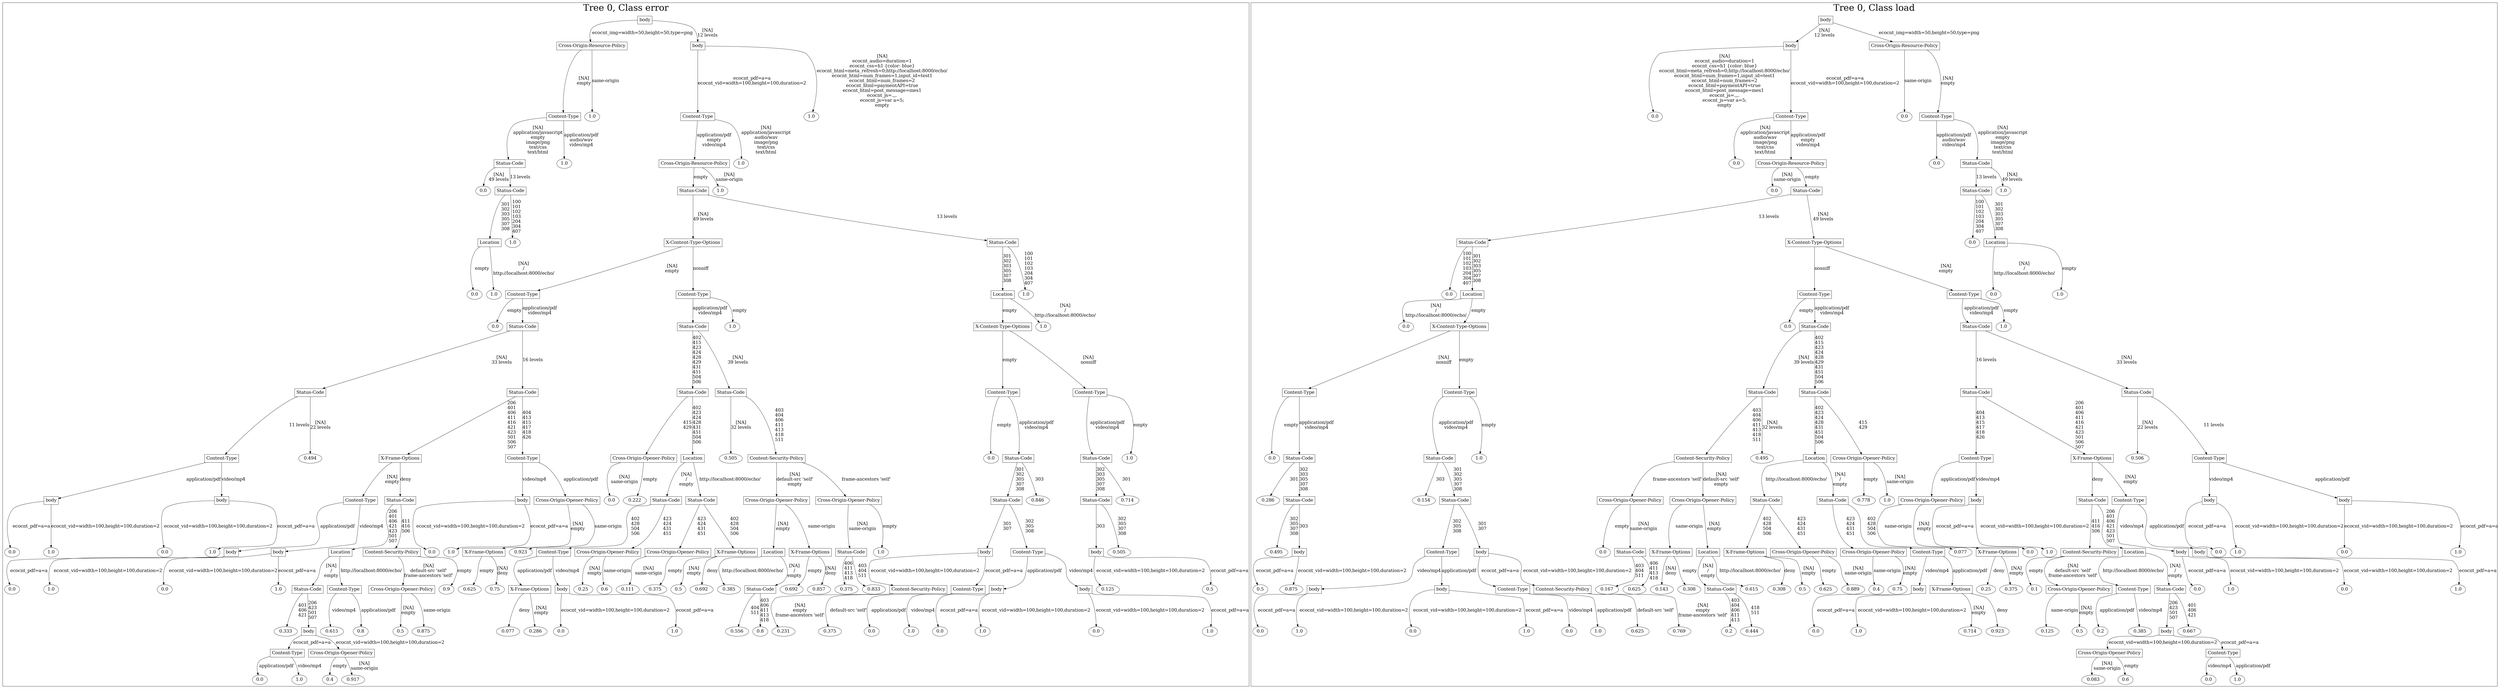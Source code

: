 /*
Generated by:
    http://https://github.com/h2oai/h2o-3/tree/master/h2o-genmodel/src/main/java/hex/genmodel/tools/PrintMojo.java
*/

/*
On a mac:

$ brew install graphviz
$ dot -Tpng file.gv -o file.png
$ open file.png
*/

digraph G {

subgraph cluster_0 {
/* Nodes */

/* Level 0 */
{
"SG_0_Node_0" [shape=box, fontsize=20, label="body"]
}

/* Level 1 */
{
"SG_0_Node_1" [shape=box, fontsize=20, label="Cross-Origin-Resource-Policy"]
"SG_0_Node_2" [shape=box, fontsize=20, label="body"]
}

/* Level 2 */
{
"SG_0_Node_3" [shape=box, fontsize=20, label="Content-Type"]
"SG_0_Node_108" [fontsize=20, label="1.0"]
"SG_0_Node_4" [shape=box, fontsize=20, label="Content-Type"]
"SG_0_Node_109" [fontsize=20, label="1.0"]
}

/* Level 3 */
{
"SG_0_Node_5" [shape=box, fontsize=20, label="Status-Code"]
"SG_0_Node_110" [fontsize=20, label="1.0"]
"SG_0_Node_6" [shape=box, fontsize=20, label="Cross-Origin-Resource-Policy"]
"SG_0_Node_111" [fontsize=20, label="1.0"]
}

/* Level 4 */
{
"SG_0_Node_112" [fontsize=20, label="0.0"]
"SG_0_Node_7" [shape=box, fontsize=20, label="Status-Code"]
"SG_0_Node_8" [shape=box, fontsize=20, label="Status-Code"]
"SG_0_Node_113" [fontsize=20, label="1.0"]
}

/* Level 5 */
{
"SG_0_Node_9" [shape=box, fontsize=20, label="Location"]
"SG_0_Node_114" [fontsize=20, label="1.0"]
"SG_0_Node_10" [shape=box, fontsize=20, label="X-Content-Type-Options"]
"SG_0_Node_11" [shape=box, fontsize=20, label="Status-Code"]
}

/* Level 6 */
{
"SG_0_Node_115" [fontsize=20, label="0.0"]
"SG_0_Node_116" [fontsize=20, label="1.0"]
"SG_0_Node_12" [shape=box, fontsize=20, label="Content-Type"]
"SG_0_Node_13" [shape=box, fontsize=20, label="Content-Type"]
"SG_0_Node_14" [shape=box, fontsize=20, label="Location"]
"SG_0_Node_117" [fontsize=20, label="1.0"]
}

/* Level 7 */
{
"SG_0_Node_118" [fontsize=20, label="0.0"]
"SG_0_Node_15" [shape=box, fontsize=20, label="Status-Code"]
"SG_0_Node_16" [shape=box, fontsize=20, label="Status-Code"]
"SG_0_Node_119" [fontsize=20, label="1.0"]
"SG_0_Node_17" [shape=box, fontsize=20, label="X-Content-Type-Options"]
"SG_0_Node_120" [fontsize=20, label="1.0"]
}

/* Level 8 */
{
"SG_0_Node_18" [shape=box, fontsize=20, label="Status-Code"]
"SG_0_Node_19" [shape=box, fontsize=20, label="Status-Code"]
"SG_0_Node_20" [shape=box, fontsize=20, label="Status-Code"]
"SG_0_Node_21" [shape=box, fontsize=20, label="Status-Code"]
"SG_0_Node_22" [shape=box, fontsize=20, label="Content-Type"]
"SG_0_Node_23" [shape=box, fontsize=20, label="Content-Type"]
}

/* Level 9 */
{
"SG_0_Node_24" [shape=box, fontsize=20, label="Content-Type"]
"SG_0_Node_121" [fontsize=20, label="0.494"]
"SG_0_Node_26" [shape=box, fontsize=20, label="X-Frame-Options"]
"SG_0_Node_27" [shape=box, fontsize=20, label="Content-Type"]
"SG_0_Node_28" [shape=box, fontsize=20, label="Cross-Origin-Opener-Policy"]
"SG_0_Node_29" [shape=box, fontsize=20, label="Location"]
"SG_0_Node_122" [fontsize=20, label="0.505"]
"SG_0_Node_31" [shape=box, fontsize=20, label="Content-Security-Policy"]
"SG_0_Node_123" [fontsize=20, label="0.0"]
"SG_0_Node_32" [shape=box, fontsize=20, label="Status-Code"]
"SG_0_Node_33" [shape=box, fontsize=20, label="Status-Code"]
"SG_0_Node_124" [fontsize=20, label="1.0"]
}

/* Level 10 */
{
"SG_0_Node_34" [shape=box, fontsize=20, label="body"]
"SG_0_Node_35" [shape=box, fontsize=20, label="body"]
"SG_0_Node_36" [shape=box, fontsize=20, label="Content-Type"]
"SG_0_Node_37" [shape=box, fontsize=20, label="Status-Code"]
"SG_0_Node_38" [shape=box, fontsize=20, label="body"]
"SG_0_Node_39" [shape=box, fontsize=20, label="Cross-Origin-Opener-Policy"]
"SG_0_Node_125" [fontsize=20, label="0.0"]
"SG_0_Node_126" [fontsize=20, label="0.222"]
"SG_0_Node_41" [shape=box, fontsize=20, label="Status-Code"]
"SG_0_Node_42" [shape=box, fontsize=20, label="Status-Code"]
"SG_0_Node_43" [shape=box, fontsize=20, label="Cross-Origin-Opener-Policy"]
"SG_0_Node_44" [shape=box, fontsize=20, label="Cross-Origin-Opener-Policy"]
"SG_0_Node_45" [shape=box, fontsize=20, label="Status-Code"]
"SG_0_Node_127" [fontsize=20, label="0.846"]
"SG_0_Node_47" [shape=box, fontsize=20, label="Status-Code"]
"SG_0_Node_128" [fontsize=20, label="0.714"]
}

/* Level 11 */
{
"SG_0_Node_129" [fontsize=20, label="0.0"]
"SG_0_Node_130" [fontsize=20, label="1.0"]
"SG_0_Node_131" [fontsize=20, label="0.0"]
"SG_0_Node_132" [fontsize=20, label="1.0"]
"SG_0_Node_49" [shape=box, fontsize=20, label="body"]
"SG_0_Node_50" [shape=box, fontsize=20, label="body"]
"SG_0_Node_51" [shape=box, fontsize=20, label="Location"]
"SG_0_Node_52" [shape=box, fontsize=20, label="Content-Security-Policy"]
"SG_0_Node_133" [fontsize=20, label="0.0"]
"SG_0_Node_134" [fontsize=20, label="1.0"]
"SG_0_Node_53" [shape=box, fontsize=20, label="X-Frame-Options"]
"SG_0_Node_135" [fontsize=20, label="0.923"]
"SG_0_Node_55" [shape=box, fontsize=20, label="Content-Type"]
"SG_0_Node_56" [shape=box, fontsize=20, label="Cross-Origin-Opener-Policy"]
"SG_0_Node_57" [shape=box, fontsize=20, label="Cross-Origin-Opener-Policy"]
"SG_0_Node_58" [shape=box, fontsize=20, label="X-Frame-Options"]
"SG_0_Node_59" [shape=box, fontsize=20, label="Location"]
"SG_0_Node_60" [shape=box, fontsize=20, label="X-Frame-Options"]
"SG_0_Node_61" [shape=box, fontsize=20, label="Status-Code"]
"SG_0_Node_136" [fontsize=20, label="1.0"]
"SG_0_Node_62" [shape=box, fontsize=20, label="body"]
"SG_0_Node_63" [shape=box, fontsize=20, label="Content-Type"]
"SG_0_Node_64" [shape=box, fontsize=20, label="body"]
"SG_0_Node_137" [fontsize=20, label="0.505"]
}

/* Level 12 */
{
"SG_0_Node_138" [fontsize=20, label="0.0"]
"SG_0_Node_139" [fontsize=20, label="1.0"]
"SG_0_Node_140" [fontsize=20, label="0.0"]
"SG_0_Node_141" [fontsize=20, label="1.0"]
"SG_0_Node_66" [shape=box, fontsize=20, label="Status-Code"]
"SG_0_Node_67" [shape=box, fontsize=20, label="Content-Type"]
"SG_0_Node_68" [shape=box, fontsize=20, label="Cross-Origin-Opener-Policy"]
"SG_0_Node_142" [fontsize=20, label="0.9"]
"SG_0_Node_143" [fontsize=20, label="0.625"]
"SG_0_Node_144" [fontsize=20, label="0.75"]
"SG_0_Node_72" [shape=box, fontsize=20, label="X-Frame-Options"]
"SG_0_Node_73" [shape=box, fontsize=20, label="body"]
"SG_0_Node_145" [fontsize=20, label="0.25"]
"SG_0_Node_146" [fontsize=20, label="0.6"]
"SG_0_Node_147" [fontsize=20, label="0.111"]
"SG_0_Node_148" [fontsize=20, label="0.375"]
"SG_0_Node_149" [fontsize=20, label="0.5"]
"SG_0_Node_150" [fontsize=20, label="0.692"]
"SG_0_Node_151" [fontsize=20, label="0.385"]
"SG_0_Node_81" [shape=box, fontsize=20, label="Status-Code"]
"SG_0_Node_152" [fontsize=20, label="0.692"]
"SG_0_Node_153" [fontsize=20, label="0.857"]
"SG_0_Node_154" [fontsize=20, label="0.375"]
"SG_0_Node_155" [fontsize=20, label="0.833"]
"SG_0_Node_86" [shape=box, fontsize=20, label="Content-Security-Policy"]
"SG_0_Node_87" [shape=box, fontsize=20, label="Content-Type"]
"SG_0_Node_88" [shape=box, fontsize=20, label="body"]
"SG_0_Node_89" [shape=box, fontsize=20, label="body"]
"SG_0_Node_156" [fontsize=20, label="0.125"]
"SG_0_Node_157" [fontsize=20, label="0.5"]
}

/* Level 13 */
{
"SG_0_Node_158" [fontsize=20, label="0.333"]
"SG_0_Node_93" [shape=box, fontsize=20, label="body"]
"SG_0_Node_159" [fontsize=20, label="0.615"]
"SG_0_Node_160" [fontsize=20, label="0.8"]
"SG_0_Node_161" [fontsize=20, label="0.5"]
"SG_0_Node_162" [fontsize=20, label="0.875"]
"SG_0_Node_163" [fontsize=20, label="0.077"]
"SG_0_Node_164" [fontsize=20, label="0.286"]
"SG_0_Node_165" [fontsize=20, label="0.0"]
"SG_0_Node_166" [fontsize=20, label="1.0"]
"SG_0_Node_167" [fontsize=20, label="0.556"]
"SG_0_Node_168" [fontsize=20, label="0.8"]
"SG_0_Node_169" [fontsize=20, label="0.231"]
"SG_0_Node_170" [fontsize=20, label="0.375"]
"SG_0_Node_171" [fontsize=20, label="0.0"]
"SG_0_Node_172" [fontsize=20, label="1.0"]
"SG_0_Node_173" [fontsize=20, label="0.0"]
"SG_0_Node_174" [fontsize=20, label="1.0"]
"SG_0_Node_175" [fontsize=20, label="0.0"]
"SG_0_Node_176" [fontsize=20, label="1.0"]
}

/* Level 14 */
{
"SG_0_Node_104" [shape=box, fontsize=20, label="Content-Type"]
"SG_0_Node_105" [shape=box, fontsize=20, label="Cross-Origin-Opener-Policy"]
}

/* Level 15 */
{
"SG_0_Node_177" [fontsize=20, label="0.0"]
"SG_0_Node_178" [fontsize=20, label="1.0"]
"SG_0_Node_179" [fontsize=20, label="0.4"]
"SG_0_Node_180" [fontsize=20, label="0.917"]
}

/* Edges */
"SG_0_Node_0" -> "SG_0_Node_1" [fontsize=20, label="ecocnt_img=width=50,height=50,type=png
"]
"SG_0_Node_0" -> "SG_0_Node_2" [fontsize=20, label="[NA]
12 levels
"]
"SG_0_Node_2" -> "SG_0_Node_4" [fontsize=20, label="ecocnt_pdf=a=a
ecocnt_vid=width=100,height=100,duration=2
"]
"SG_0_Node_2" -> "SG_0_Node_109" [fontsize=20, label="[NA]
ecocnt_audio=duration=1
ecocnt_css=h1 {color: blue}
ecocnt_html=meta_refresh=0;http://localhost:8000/echo/
ecocnt_html=num_frames=1,input_id=test1
ecocnt_html=num_frames=2
ecocnt_html=paymentAPI=true
ecocnt_html=post_message=mes1
ecocnt_js=.,,.
ecocnt_js=var a=5;
empty
"]
"SG_0_Node_4" -> "SG_0_Node_6" [fontsize=20, label="application/pdf
empty
video/mp4
"]
"SG_0_Node_4" -> "SG_0_Node_111" [fontsize=20, label="[NA]
application/javascript
audio/wav
image/png
text/css
text/html
"]
"SG_0_Node_6" -> "SG_0_Node_8" [fontsize=20, label="empty
"]
"SG_0_Node_6" -> "SG_0_Node_113" [fontsize=20, label="[NA]
same-origin
"]
"SG_0_Node_8" -> "SG_0_Node_10" [fontsize=20, label="[NA]
49 levels
"]
"SG_0_Node_8" -> "SG_0_Node_11" [fontsize=20, label="13 levels
"]
"SG_0_Node_11" -> "SG_0_Node_14" [fontsize=20, label="301
302
303
305
307
308
"]
"SG_0_Node_11" -> "SG_0_Node_117" [fontsize=20, label="100
101
102
103
204
304
407
"]
"SG_0_Node_14" -> "SG_0_Node_17" [fontsize=20, label="empty
"]
"SG_0_Node_14" -> "SG_0_Node_120" [fontsize=20, label="[NA]
/
http://localhost:8000/echo/
"]
"SG_0_Node_17" -> "SG_0_Node_22" [fontsize=20, label="empty
"]
"SG_0_Node_17" -> "SG_0_Node_23" [fontsize=20, label="[NA]
nosniff
"]
"SG_0_Node_23" -> "SG_0_Node_33" [fontsize=20, label="application/pdf
video/mp4
"]
"SG_0_Node_23" -> "SG_0_Node_124" [fontsize=20, label="empty
"]
"SG_0_Node_33" -> "SG_0_Node_47" [fontsize=20, label="302
303
305
307
308
"]
"SG_0_Node_33" -> "SG_0_Node_128" [fontsize=20, label="301
"]
"SG_0_Node_47" -> "SG_0_Node_64" [fontsize=20, label="303
"]
"SG_0_Node_47" -> "SG_0_Node_137" [fontsize=20, label="302
305
307
308
"]
"SG_0_Node_64" -> "SG_0_Node_156" [fontsize=20, label="ecocnt_vid=width=100,height=100,duration=2
"]
"SG_0_Node_64" -> "SG_0_Node_157" [fontsize=20, label="ecocnt_pdf=a=a
"]
"SG_0_Node_22" -> "SG_0_Node_123" [fontsize=20, label="empty
"]
"SG_0_Node_22" -> "SG_0_Node_32" [fontsize=20, label="application/pdf
video/mp4
"]
"SG_0_Node_32" -> "SG_0_Node_45" [fontsize=20, label="301
302
305
307
308
"]
"SG_0_Node_32" -> "SG_0_Node_127" [fontsize=20, label="303
"]
"SG_0_Node_45" -> "SG_0_Node_62" [fontsize=20, label="301
307
"]
"SG_0_Node_45" -> "SG_0_Node_63" [fontsize=20, label="302
305
308
"]
"SG_0_Node_63" -> "SG_0_Node_88" [fontsize=20, label="application/pdf
"]
"SG_0_Node_63" -> "SG_0_Node_89" [fontsize=20, label="video/mp4
"]
"SG_0_Node_89" -> "SG_0_Node_175" [fontsize=20, label="ecocnt_vid=width=100,height=100,duration=2
"]
"SG_0_Node_89" -> "SG_0_Node_176" [fontsize=20, label="ecocnt_pdf=a=a
"]
"SG_0_Node_88" -> "SG_0_Node_173" [fontsize=20, label="ecocnt_pdf=a=a
"]
"SG_0_Node_88" -> "SG_0_Node_174" [fontsize=20, label="ecocnt_vid=width=100,height=100,duration=2
"]
"SG_0_Node_62" -> "SG_0_Node_86" [fontsize=20, label="ecocnt_vid=width=100,height=100,duration=2
"]
"SG_0_Node_62" -> "SG_0_Node_87" [fontsize=20, label="ecocnt_pdf=a=a
"]
"SG_0_Node_87" -> "SG_0_Node_171" [fontsize=20, label="application/pdf
"]
"SG_0_Node_87" -> "SG_0_Node_172" [fontsize=20, label="video/mp4
"]
"SG_0_Node_86" -> "SG_0_Node_169" [fontsize=20, label="[NA]
empty
frame-ancestors 'self'
"]
"SG_0_Node_86" -> "SG_0_Node_170" [fontsize=20, label="default-src 'self'
"]
"SG_0_Node_10" -> "SG_0_Node_12" [fontsize=20, label="[NA]
empty
"]
"SG_0_Node_10" -> "SG_0_Node_13" [fontsize=20, label="nosniff
"]
"SG_0_Node_13" -> "SG_0_Node_16" [fontsize=20, label="application/pdf
video/mp4
"]
"SG_0_Node_13" -> "SG_0_Node_119" [fontsize=20, label="empty
"]
"SG_0_Node_16" -> "SG_0_Node_20" [fontsize=20, label="402
415
423
424
428
429
431
451
504
506
"]
"SG_0_Node_16" -> "SG_0_Node_21" [fontsize=20, label="[NA]
39 levels
"]
"SG_0_Node_21" -> "SG_0_Node_122" [fontsize=20, label="[NA]
32 levels
"]
"SG_0_Node_21" -> "SG_0_Node_31" [fontsize=20, label="403
404
406
411
413
418
511
"]
"SG_0_Node_31" -> "SG_0_Node_43" [fontsize=20, label="[NA]
default-src 'self'
empty
"]
"SG_0_Node_31" -> "SG_0_Node_44" [fontsize=20, label="frame-ancestors 'self'
"]
"SG_0_Node_44" -> "SG_0_Node_61" [fontsize=20, label="[NA]
same-origin
"]
"SG_0_Node_44" -> "SG_0_Node_136" [fontsize=20, label="empty
"]
"SG_0_Node_61" -> "SG_0_Node_154" [fontsize=20, label="406
411
413
418
"]
"SG_0_Node_61" -> "SG_0_Node_155" [fontsize=20, label="403
404
511
"]
"SG_0_Node_43" -> "SG_0_Node_59" [fontsize=20, label="[NA]
empty
"]
"SG_0_Node_43" -> "SG_0_Node_60" [fontsize=20, label="same-origin
"]
"SG_0_Node_60" -> "SG_0_Node_152" [fontsize=20, label="empty
"]
"SG_0_Node_60" -> "SG_0_Node_153" [fontsize=20, label="[NA]
deny
"]
"SG_0_Node_59" -> "SG_0_Node_151" [fontsize=20, label="http://localhost:8000/echo/
"]
"SG_0_Node_59" -> "SG_0_Node_81" [fontsize=20, label="[NA]
/
empty
"]
"SG_0_Node_81" -> "SG_0_Node_167" [fontsize=20, label="404
511
"]
"SG_0_Node_81" -> "SG_0_Node_168" [fontsize=20, label="403
406
411
413
418
"]
"SG_0_Node_20" -> "SG_0_Node_28" [fontsize=20, label="415
429
"]
"SG_0_Node_20" -> "SG_0_Node_29" [fontsize=20, label="402
423
424
428
431
451
504
506
"]
"SG_0_Node_29" -> "SG_0_Node_41" [fontsize=20, label="[NA]
/
empty
"]
"SG_0_Node_29" -> "SG_0_Node_42" [fontsize=20, label="http://localhost:8000/echo/
"]
"SG_0_Node_42" -> "SG_0_Node_57" [fontsize=20, label="423
424
431
451
"]
"SG_0_Node_42" -> "SG_0_Node_58" [fontsize=20, label="402
428
504
506
"]
"SG_0_Node_58" -> "SG_0_Node_149" [fontsize=20, label="[NA]
empty
"]
"SG_0_Node_58" -> "SG_0_Node_150" [fontsize=20, label="deny
"]
"SG_0_Node_57" -> "SG_0_Node_147" [fontsize=20, label="[NA]
same-origin
"]
"SG_0_Node_57" -> "SG_0_Node_148" [fontsize=20, label="empty
"]
"SG_0_Node_41" -> "SG_0_Node_55" [fontsize=20, label="402
428
504
506
"]
"SG_0_Node_41" -> "SG_0_Node_56" [fontsize=20, label="423
424
431
451
"]
"SG_0_Node_56" -> "SG_0_Node_145" [fontsize=20, label="[NA]
empty
"]
"SG_0_Node_56" -> "SG_0_Node_146" [fontsize=20, label="same-origin
"]
"SG_0_Node_55" -> "SG_0_Node_72" [fontsize=20, label="application/pdf
"]
"SG_0_Node_55" -> "SG_0_Node_73" [fontsize=20, label="video/mp4
"]
"SG_0_Node_73" -> "SG_0_Node_165" [fontsize=20, label="ecocnt_vid=width=100,height=100,duration=2
"]
"SG_0_Node_73" -> "SG_0_Node_166" [fontsize=20, label="ecocnt_pdf=a=a
"]
"SG_0_Node_72" -> "SG_0_Node_163" [fontsize=20, label="deny
"]
"SG_0_Node_72" -> "SG_0_Node_164" [fontsize=20, label="[NA]
empty
"]
"SG_0_Node_28" -> "SG_0_Node_125" [fontsize=20, label="[NA]
same-origin
"]
"SG_0_Node_28" -> "SG_0_Node_126" [fontsize=20, label="empty
"]
"SG_0_Node_12" -> "SG_0_Node_118" [fontsize=20, label="empty
"]
"SG_0_Node_12" -> "SG_0_Node_15" [fontsize=20, label="application/pdf
video/mp4
"]
"SG_0_Node_15" -> "SG_0_Node_18" [fontsize=20, label="[NA]
33 levels
"]
"SG_0_Node_15" -> "SG_0_Node_19" [fontsize=20, label="16 levels
"]
"SG_0_Node_19" -> "SG_0_Node_26" [fontsize=20, label="206
401
406
411
416
421
423
501
506
507
"]
"SG_0_Node_19" -> "SG_0_Node_27" [fontsize=20, label="404
413
415
417
418
426
"]
"SG_0_Node_27" -> "SG_0_Node_38" [fontsize=20, label="video/mp4
"]
"SG_0_Node_27" -> "SG_0_Node_39" [fontsize=20, label="application/pdf
"]
"SG_0_Node_39" -> "SG_0_Node_53" [fontsize=20, label="[NA]
empty
"]
"SG_0_Node_39" -> "SG_0_Node_135" [fontsize=20, label="same-origin
"]
"SG_0_Node_53" -> "SG_0_Node_143" [fontsize=20, label="empty
"]
"SG_0_Node_53" -> "SG_0_Node_144" [fontsize=20, label="[NA]
deny
"]
"SG_0_Node_38" -> "SG_0_Node_133" [fontsize=20, label="ecocnt_vid=width=100,height=100,duration=2
"]
"SG_0_Node_38" -> "SG_0_Node_134" [fontsize=20, label="ecocnt_pdf=a=a
"]
"SG_0_Node_26" -> "SG_0_Node_36" [fontsize=20, label="[NA]
empty
"]
"SG_0_Node_26" -> "SG_0_Node_37" [fontsize=20, label="deny
"]
"SG_0_Node_37" -> "SG_0_Node_51" [fontsize=20, label="206
401
406
421
423
501
507
"]
"SG_0_Node_37" -> "SG_0_Node_52" [fontsize=20, label="411
416
506
"]
"SG_0_Node_52" -> "SG_0_Node_68" [fontsize=20, label="[NA]
default-src 'self'
frame-ancestors 'self'
"]
"SG_0_Node_52" -> "SG_0_Node_142" [fontsize=20, label="empty
"]
"SG_0_Node_68" -> "SG_0_Node_161" [fontsize=20, label="[NA]
empty
"]
"SG_0_Node_68" -> "SG_0_Node_162" [fontsize=20, label="same-origin
"]
"SG_0_Node_51" -> "SG_0_Node_66" [fontsize=20, label="[NA]
/
empty
"]
"SG_0_Node_51" -> "SG_0_Node_67" [fontsize=20, label="http://localhost:8000/echo/
"]
"SG_0_Node_67" -> "SG_0_Node_159" [fontsize=20, label="video/mp4
"]
"SG_0_Node_67" -> "SG_0_Node_160" [fontsize=20, label="application/pdf
"]
"SG_0_Node_66" -> "SG_0_Node_158" [fontsize=20, label="401
406
421
"]
"SG_0_Node_66" -> "SG_0_Node_93" [fontsize=20, label="206
423
501
507
"]
"SG_0_Node_93" -> "SG_0_Node_104" [fontsize=20, label="ecocnt_pdf=a=a
"]
"SG_0_Node_93" -> "SG_0_Node_105" [fontsize=20, label="ecocnt_vid=width=100,height=100,duration=2
"]
"SG_0_Node_105" -> "SG_0_Node_179" [fontsize=20, label="empty
"]
"SG_0_Node_105" -> "SG_0_Node_180" [fontsize=20, label="[NA]
same-origin
"]
"SG_0_Node_104" -> "SG_0_Node_177" [fontsize=20, label="application/pdf
"]
"SG_0_Node_104" -> "SG_0_Node_178" [fontsize=20, label="video/mp4
"]
"SG_0_Node_36" -> "SG_0_Node_49" [fontsize=20, label="application/pdf
"]
"SG_0_Node_36" -> "SG_0_Node_50" [fontsize=20, label="video/mp4
"]
"SG_0_Node_50" -> "SG_0_Node_140" [fontsize=20, label="ecocnt_vid=width=100,height=100,duration=2
"]
"SG_0_Node_50" -> "SG_0_Node_141" [fontsize=20, label="ecocnt_pdf=a=a
"]
"SG_0_Node_49" -> "SG_0_Node_138" [fontsize=20, label="ecocnt_pdf=a=a
"]
"SG_0_Node_49" -> "SG_0_Node_139" [fontsize=20, label="ecocnt_vid=width=100,height=100,duration=2
"]
"SG_0_Node_18" -> "SG_0_Node_24" [fontsize=20, label="11 levels
"]
"SG_0_Node_18" -> "SG_0_Node_121" [fontsize=20, label="[NA]
22 levels
"]
"SG_0_Node_24" -> "SG_0_Node_34" [fontsize=20, label="application/pdf
"]
"SG_0_Node_24" -> "SG_0_Node_35" [fontsize=20, label="video/mp4
"]
"SG_0_Node_35" -> "SG_0_Node_131" [fontsize=20, label="ecocnt_vid=width=100,height=100,duration=2
"]
"SG_0_Node_35" -> "SG_0_Node_132" [fontsize=20, label="ecocnt_pdf=a=a
"]
"SG_0_Node_34" -> "SG_0_Node_129" [fontsize=20, label="ecocnt_pdf=a=a
"]
"SG_0_Node_34" -> "SG_0_Node_130" [fontsize=20, label="ecocnt_vid=width=100,height=100,duration=2
"]
"SG_0_Node_1" -> "SG_0_Node_3" [fontsize=20, label="[NA]
empty
"]
"SG_0_Node_1" -> "SG_0_Node_108" [fontsize=20, label="same-origin
"]
"SG_0_Node_3" -> "SG_0_Node_5" [fontsize=20, label="[NA]
application/javascript
empty
image/png
text/css
text/html
"]
"SG_0_Node_3" -> "SG_0_Node_110" [fontsize=20, label="application/pdf
audio/wav
video/mp4
"]
"SG_0_Node_5" -> "SG_0_Node_112" [fontsize=20, label="[NA]
49 levels
"]
"SG_0_Node_5" -> "SG_0_Node_7" [fontsize=20, label="13 levels
"]
"SG_0_Node_7" -> "SG_0_Node_9" [fontsize=20, label="301
302
303
305
307
308
"]
"SG_0_Node_7" -> "SG_0_Node_114" [fontsize=20, label="100
101
102
103
204
304
407
"]
"SG_0_Node_9" -> "SG_0_Node_115" [fontsize=20, label="empty
"]
"SG_0_Node_9" -> "SG_0_Node_116" [fontsize=20, label="[NA]
/
http://localhost:8000/echo/
"]

fontsize=40
label="Tree 0, Class error"
}

subgraph cluster_1 {
/* Nodes */

/* Level 0 */
{
"SG_1_Node_0" [shape=box, fontsize=20, label="body"]
}

/* Level 1 */
{
"SG_1_Node_1" [shape=box, fontsize=20, label="body"]
"SG_1_Node_2" [shape=box, fontsize=20, label="Cross-Origin-Resource-Policy"]
}

/* Level 2 */
{
"SG_1_Node_108" [fontsize=20, label="0.0"]
"SG_1_Node_3" [shape=box, fontsize=20, label="Content-Type"]
"SG_1_Node_109" [fontsize=20, label="0.0"]
"SG_1_Node_4" [shape=box, fontsize=20, label="Content-Type"]
}

/* Level 3 */
{
"SG_1_Node_110" [fontsize=20, label="0.0"]
"SG_1_Node_5" [shape=box, fontsize=20, label="Cross-Origin-Resource-Policy"]
"SG_1_Node_111" [fontsize=20, label="0.0"]
"SG_1_Node_6" [shape=box, fontsize=20, label="Status-Code"]
}

/* Level 4 */
{
"SG_1_Node_112" [fontsize=20, label="0.0"]
"SG_1_Node_7" [shape=box, fontsize=20, label="Status-Code"]
"SG_1_Node_8" [shape=box, fontsize=20, label="Status-Code"]
"SG_1_Node_113" [fontsize=20, label="1.0"]
}

/* Level 5 */
{
"SG_1_Node_9" [shape=box, fontsize=20, label="Status-Code"]
"SG_1_Node_10" [shape=box, fontsize=20, label="X-Content-Type-Options"]
"SG_1_Node_114" [fontsize=20, label="0.0"]
"SG_1_Node_11" [shape=box, fontsize=20, label="Location"]
}

/* Level 6 */
{
"SG_1_Node_115" [fontsize=20, label="0.0"]
"SG_1_Node_12" [shape=box, fontsize=20, label="Location"]
"SG_1_Node_13" [shape=box, fontsize=20, label="Content-Type"]
"SG_1_Node_14" [shape=box, fontsize=20, label="Content-Type"]
"SG_1_Node_116" [fontsize=20, label="0.0"]
"SG_1_Node_117" [fontsize=20, label="1.0"]
}

/* Level 7 */
{
"SG_1_Node_118" [fontsize=20, label="0.0"]
"SG_1_Node_15" [shape=box, fontsize=20, label="X-Content-Type-Options"]
"SG_1_Node_119" [fontsize=20, label="0.0"]
"SG_1_Node_16" [shape=box, fontsize=20, label="Status-Code"]
"SG_1_Node_17" [shape=box, fontsize=20, label="Status-Code"]
"SG_1_Node_120" [fontsize=20, label="1.0"]
}

/* Level 8 */
{
"SG_1_Node_18" [shape=box, fontsize=20, label="Content-Type"]
"SG_1_Node_19" [shape=box, fontsize=20, label="Content-Type"]
"SG_1_Node_20" [shape=box, fontsize=20, label="Status-Code"]
"SG_1_Node_21" [shape=box, fontsize=20, label="Status-Code"]
"SG_1_Node_22" [shape=box, fontsize=20, label="Status-Code"]
"SG_1_Node_23" [shape=box, fontsize=20, label="Status-Code"]
}

/* Level 9 */
{
"SG_1_Node_121" [fontsize=20, label="0.0"]
"SG_1_Node_24" [shape=box, fontsize=20, label="Status-Code"]
"SG_1_Node_25" [shape=box, fontsize=20, label="Status-Code"]
"SG_1_Node_122" [fontsize=20, label="1.0"]
"SG_1_Node_26" [shape=box, fontsize=20, label="Content-Security-Policy"]
"SG_1_Node_123" [fontsize=20, label="0.495"]
"SG_1_Node_28" [shape=box, fontsize=20, label="Location"]
"SG_1_Node_29" [shape=box, fontsize=20, label="Cross-Origin-Opener-Policy"]
"SG_1_Node_30" [shape=box, fontsize=20, label="Content-Type"]
"SG_1_Node_31" [shape=box, fontsize=20, label="X-Frame-Options"]
"SG_1_Node_124" [fontsize=20, label="0.506"]
"SG_1_Node_33" [shape=box, fontsize=20, label="Content-Type"]
}

/* Level 10 */
{
"SG_1_Node_125" [fontsize=20, label="0.286"]
"SG_1_Node_35" [shape=box, fontsize=20, label="Status-Code"]
"SG_1_Node_126" [fontsize=20, label="0.154"]
"SG_1_Node_37" [shape=box, fontsize=20, label="Status-Code"]
"SG_1_Node_38" [shape=box, fontsize=20, label="Cross-Origin-Opener-Policy"]
"SG_1_Node_39" [shape=box, fontsize=20, label="Cross-Origin-Opener-Policy"]
"SG_1_Node_40" [shape=box, fontsize=20, label="Status-Code"]
"SG_1_Node_41" [shape=box, fontsize=20, label="Status-Code"]
"SG_1_Node_127" [fontsize=20, label="0.778"]
"SG_1_Node_128" [fontsize=20, label="1.0"]
"SG_1_Node_43" [shape=box, fontsize=20, label="Cross-Origin-Opener-Policy"]
"SG_1_Node_44" [shape=box, fontsize=20, label="body"]
"SG_1_Node_45" [shape=box, fontsize=20, label="Status-Code"]
"SG_1_Node_46" [shape=box, fontsize=20, label="Content-Type"]
"SG_1_Node_47" [shape=box, fontsize=20, label="body"]
"SG_1_Node_48" [shape=box, fontsize=20, label="body"]
}

/* Level 11 */
{
"SG_1_Node_129" [fontsize=20, label="0.495"]
"SG_1_Node_50" [shape=box, fontsize=20, label="body"]
"SG_1_Node_51" [shape=box, fontsize=20, label="Content-Type"]
"SG_1_Node_52" [shape=box, fontsize=20, label="body"]
"SG_1_Node_130" [fontsize=20, label="0.0"]
"SG_1_Node_53" [shape=box, fontsize=20, label="Status-Code"]
"SG_1_Node_54" [shape=box, fontsize=20, label="X-Frame-Options"]
"SG_1_Node_55" [shape=box, fontsize=20, label="Location"]
"SG_1_Node_56" [shape=box, fontsize=20, label="X-Frame-Options"]
"SG_1_Node_57" [shape=box, fontsize=20, label="Cross-Origin-Opener-Policy"]
"SG_1_Node_58" [shape=box, fontsize=20, label="Cross-Origin-Opener-Policy"]
"SG_1_Node_59" [shape=box, fontsize=20, label="Content-Type"]
"SG_1_Node_131" [fontsize=20, label="0.077"]
"SG_1_Node_61" [shape=box, fontsize=20, label="X-Frame-Options"]
"SG_1_Node_132" [fontsize=20, label="0.0"]
"SG_1_Node_133" [fontsize=20, label="1.0"]
"SG_1_Node_62" [shape=box, fontsize=20, label="Content-Security-Policy"]
"SG_1_Node_63" [shape=box, fontsize=20, label="Location"]
"SG_1_Node_64" [shape=box, fontsize=20, label="body"]
"SG_1_Node_65" [shape=box, fontsize=20, label="body"]
"SG_1_Node_134" [fontsize=20, label="0.0"]
"SG_1_Node_135" [fontsize=20, label="1.0"]
"SG_1_Node_136" [fontsize=20, label="0.0"]
"SG_1_Node_137" [fontsize=20, label="1.0"]
}

/* Level 12 */
{
"SG_1_Node_138" [fontsize=20, label="0.5"]
"SG_1_Node_139" [fontsize=20, label="0.875"]
"SG_1_Node_68" [shape=box, fontsize=20, label="body"]
"SG_1_Node_69" [shape=box, fontsize=20, label="body"]
"SG_1_Node_70" [shape=box, fontsize=20, label="Content-Type"]
"SG_1_Node_71" [shape=box, fontsize=20, label="Content-Security-Policy"]
"SG_1_Node_140" [fontsize=20, label="0.167"]
"SG_1_Node_141" [fontsize=20, label="0.625"]
"SG_1_Node_142" [fontsize=20, label="0.143"]
"SG_1_Node_143" [fontsize=20, label="0.308"]
"SG_1_Node_76" [shape=box, fontsize=20, label="Status-Code"]
"SG_1_Node_144" [fontsize=20, label="0.615"]
"SG_1_Node_145" [fontsize=20, label="0.308"]
"SG_1_Node_146" [fontsize=20, label="0.5"]
"SG_1_Node_147" [fontsize=20, label="0.625"]
"SG_1_Node_148" [fontsize=20, label="0.889"]
"SG_1_Node_149" [fontsize=20, label="0.4"]
"SG_1_Node_150" [fontsize=20, label="0.75"]
"SG_1_Node_84" [shape=box, fontsize=20, label="body"]
"SG_1_Node_85" [shape=box, fontsize=20, label="X-Frame-Options"]
"SG_1_Node_151" [fontsize=20, label="0.25"]
"SG_1_Node_152" [fontsize=20, label="0.375"]
"SG_1_Node_153" [fontsize=20, label="0.1"]
"SG_1_Node_89" [shape=box, fontsize=20, label="Cross-Origin-Opener-Policy"]
"SG_1_Node_90" [shape=box, fontsize=20, label="Content-Type"]
"SG_1_Node_91" [shape=box, fontsize=20, label="Status-Code"]
"SG_1_Node_154" [fontsize=20, label="0.0"]
"SG_1_Node_155" [fontsize=20, label="1.0"]
"SG_1_Node_156" [fontsize=20, label="0.0"]
"SG_1_Node_157" [fontsize=20, label="1.0"]
}

/* Level 13 */
{
"SG_1_Node_158" [fontsize=20, label="0.0"]
"SG_1_Node_159" [fontsize=20, label="1.0"]
"SG_1_Node_160" [fontsize=20, label="0.0"]
"SG_1_Node_161" [fontsize=20, label="1.0"]
"SG_1_Node_162" [fontsize=20, label="0.0"]
"SG_1_Node_163" [fontsize=20, label="1.0"]
"SG_1_Node_164" [fontsize=20, label="0.625"]
"SG_1_Node_165" [fontsize=20, label="0.769"]
"SG_1_Node_166" [fontsize=20, label="0.2"]
"SG_1_Node_167" [fontsize=20, label="0.444"]
"SG_1_Node_168" [fontsize=20, label="0.0"]
"SG_1_Node_169" [fontsize=20, label="1.0"]
"SG_1_Node_170" [fontsize=20, label="0.714"]
"SG_1_Node_171" [fontsize=20, label="0.923"]
"SG_1_Node_172" [fontsize=20, label="0.125"]
"SG_1_Node_173" [fontsize=20, label="0.5"]
"SG_1_Node_174" [fontsize=20, label="0.2"]
"SG_1_Node_175" [fontsize=20, label="0.385"]
"SG_1_Node_102" [shape=box, fontsize=20, label="body"]
"SG_1_Node_176" [fontsize=20, label="0.667"]
}

/* Level 14 */
{
"SG_1_Node_104" [shape=box, fontsize=20, label="Cross-Origin-Opener-Policy"]
"SG_1_Node_105" [shape=box, fontsize=20, label="Content-Type"]
}

/* Level 15 */
{
"SG_1_Node_177" [fontsize=20, label="0.083"]
"SG_1_Node_178" [fontsize=20, label="0.6"]
"SG_1_Node_179" [fontsize=20, label="0.0"]
"SG_1_Node_180" [fontsize=20, label="1.0"]
}

/* Edges */
"SG_1_Node_0" -> "SG_1_Node_1" [fontsize=20, label="[NA]
12 levels
"]
"SG_1_Node_0" -> "SG_1_Node_2" [fontsize=20, label="ecocnt_img=width=50,height=50,type=png
"]
"SG_1_Node_2" -> "SG_1_Node_109" [fontsize=20, label="same-origin
"]
"SG_1_Node_2" -> "SG_1_Node_4" [fontsize=20, label="[NA]
empty
"]
"SG_1_Node_4" -> "SG_1_Node_111" [fontsize=20, label="application/pdf
audio/wav
video/mp4
"]
"SG_1_Node_4" -> "SG_1_Node_6" [fontsize=20, label="[NA]
application/javascript
empty
image/png
text/css
text/html
"]
"SG_1_Node_6" -> "SG_1_Node_8" [fontsize=20, label="13 levels
"]
"SG_1_Node_6" -> "SG_1_Node_113" [fontsize=20, label="[NA]
49 levels
"]
"SG_1_Node_8" -> "SG_1_Node_114" [fontsize=20, label="100
101
102
103
204
304
407
"]
"SG_1_Node_8" -> "SG_1_Node_11" [fontsize=20, label="301
302
303
305
307
308
"]
"SG_1_Node_11" -> "SG_1_Node_116" [fontsize=20, label="[NA]
/
http://localhost:8000/echo/
"]
"SG_1_Node_11" -> "SG_1_Node_117" [fontsize=20, label="empty
"]
"SG_1_Node_1" -> "SG_1_Node_108" [fontsize=20, label="[NA]
ecocnt_audio=duration=1
ecocnt_css=h1 {color: blue}
ecocnt_html=meta_refresh=0;http://localhost:8000/echo/
ecocnt_html=num_frames=1,input_id=test1
ecocnt_html=num_frames=2
ecocnt_html=paymentAPI=true
ecocnt_html=post_message=mes1
ecocnt_js=.,,.
ecocnt_js=var a=5;
empty
"]
"SG_1_Node_1" -> "SG_1_Node_3" [fontsize=20, label="ecocnt_pdf=a=a
ecocnt_vid=width=100,height=100,duration=2
"]
"SG_1_Node_3" -> "SG_1_Node_110" [fontsize=20, label="[NA]
application/javascript
audio/wav
image/png
text/css
text/html
"]
"SG_1_Node_3" -> "SG_1_Node_5" [fontsize=20, label="application/pdf
empty
video/mp4
"]
"SG_1_Node_5" -> "SG_1_Node_112" [fontsize=20, label="[NA]
same-origin
"]
"SG_1_Node_5" -> "SG_1_Node_7" [fontsize=20, label="empty
"]
"SG_1_Node_7" -> "SG_1_Node_9" [fontsize=20, label="13 levels
"]
"SG_1_Node_7" -> "SG_1_Node_10" [fontsize=20, label="[NA]
49 levels
"]
"SG_1_Node_10" -> "SG_1_Node_13" [fontsize=20, label="nosniff
"]
"SG_1_Node_10" -> "SG_1_Node_14" [fontsize=20, label="[NA]
empty
"]
"SG_1_Node_14" -> "SG_1_Node_17" [fontsize=20, label="application/pdf
video/mp4
"]
"SG_1_Node_14" -> "SG_1_Node_120" [fontsize=20, label="empty
"]
"SG_1_Node_17" -> "SG_1_Node_22" [fontsize=20, label="16 levels
"]
"SG_1_Node_17" -> "SG_1_Node_23" [fontsize=20, label="[NA]
33 levels
"]
"SG_1_Node_23" -> "SG_1_Node_124" [fontsize=20, label="[NA]
22 levels
"]
"SG_1_Node_23" -> "SG_1_Node_33" [fontsize=20, label="11 levels
"]
"SG_1_Node_33" -> "SG_1_Node_47" [fontsize=20, label="video/mp4
"]
"SG_1_Node_33" -> "SG_1_Node_48" [fontsize=20, label="application/pdf
"]
"SG_1_Node_48" -> "SG_1_Node_136" [fontsize=20, label="ecocnt_vid=width=100,height=100,duration=2
"]
"SG_1_Node_48" -> "SG_1_Node_137" [fontsize=20, label="ecocnt_pdf=a=a
"]
"SG_1_Node_47" -> "SG_1_Node_134" [fontsize=20, label="ecocnt_pdf=a=a
"]
"SG_1_Node_47" -> "SG_1_Node_135" [fontsize=20, label="ecocnt_vid=width=100,height=100,duration=2
"]
"SG_1_Node_22" -> "SG_1_Node_30" [fontsize=20, label="404
413
415
417
418
426
"]
"SG_1_Node_22" -> "SG_1_Node_31" [fontsize=20, label="206
401
406
411
416
421
423
501
506
507
"]
"SG_1_Node_31" -> "SG_1_Node_45" [fontsize=20, label="deny
"]
"SG_1_Node_31" -> "SG_1_Node_46" [fontsize=20, label="[NA]
empty
"]
"SG_1_Node_46" -> "SG_1_Node_64" [fontsize=20, label="video/mp4
"]
"SG_1_Node_46" -> "SG_1_Node_65" [fontsize=20, label="application/pdf
"]
"SG_1_Node_65" -> "SG_1_Node_156" [fontsize=20, label="ecocnt_vid=width=100,height=100,duration=2
"]
"SG_1_Node_65" -> "SG_1_Node_157" [fontsize=20, label="ecocnt_pdf=a=a
"]
"SG_1_Node_64" -> "SG_1_Node_154" [fontsize=20, label="ecocnt_pdf=a=a
"]
"SG_1_Node_64" -> "SG_1_Node_155" [fontsize=20, label="ecocnt_vid=width=100,height=100,duration=2
"]
"SG_1_Node_45" -> "SG_1_Node_62" [fontsize=20, label="411
416
506
"]
"SG_1_Node_45" -> "SG_1_Node_63" [fontsize=20, label="206
401
406
421
423
501
507
"]
"SG_1_Node_63" -> "SG_1_Node_90" [fontsize=20, label="http://localhost:8000/echo/
"]
"SG_1_Node_63" -> "SG_1_Node_91" [fontsize=20, label="[NA]
/
empty
"]
"SG_1_Node_91" -> "SG_1_Node_102" [fontsize=20, label="206
423
501
507
"]
"SG_1_Node_91" -> "SG_1_Node_176" [fontsize=20, label="401
406
421
"]
"SG_1_Node_102" -> "SG_1_Node_104" [fontsize=20, label="ecocnt_vid=width=100,height=100,duration=2
"]
"SG_1_Node_102" -> "SG_1_Node_105" [fontsize=20, label="ecocnt_pdf=a=a
"]
"SG_1_Node_105" -> "SG_1_Node_179" [fontsize=20, label="video/mp4
"]
"SG_1_Node_105" -> "SG_1_Node_180" [fontsize=20, label="application/pdf
"]
"SG_1_Node_104" -> "SG_1_Node_177" [fontsize=20, label="[NA]
same-origin
"]
"SG_1_Node_104" -> "SG_1_Node_178" [fontsize=20, label="empty
"]
"SG_1_Node_90" -> "SG_1_Node_174" [fontsize=20, label="application/pdf
"]
"SG_1_Node_90" -> "SG_1_Node_175" [fontsize=20, label="video/mp4
"]
"SG_1_Node_62" -> "SG_1_Node_153" [fontsize=20, label="empty
"]
"SG_1_Node_62" -> "SG_1_Node_89" [fontsize=20, label="[NA]
default-src 'self'
frame-ancestors 'self'
"]
"SG_1_Node_89" -> "SG_1_Node_172" [fontsize=20, label="same-origin
"]
"SG_1_Node_89" -> "SG_1_Node_173" [fontsize=20, label="[NA]
empty
"]
"SG_1_Node_30" -> "SG_1_Node_43" [fontsize=20, label="application/pdf
"]
"SG_1_Node_30" -> "SG_1_Node_44" [fontsize=20, label="video/mp4
"]
"SG_1_Node_44" -> "SG_1_Node_132" [fontsize=20, label="ecocnt_pdf=a=a
"]
"SG_1_Node_44" -> "SG_1_Node_133" [fontsize=20, label="ecocnt_vid=width=100,height=100,duration=2
"]
"SG_1_Node_43" -> "SG_1_Node_131" [fontsize=20, label="same-origin
"]
"SG_1_Node_43" -> "SG_1_Node_61" [fontsize=20, label="[NA]
empty
"]
"SG_1_Node_61" -> "SG_1_Node_151" [fontsize=20, label="deny
"]
"SG_1_Node_61" -> "SG_1_Node_152" [fontsize=20, label="[NA]
empty
"]
"SG_1_Node_13" -> "SG_1_Node_119" [fontsize=20, label="empty
"]
"SG_1_Node_13" -> "SG_1_Node_16" [fontsize=20, label="application/pdf
video/mp4
"]
"SG_1_Node_16" -> "SG_1_Node_20" [fontsize=20, label="[NA]
39 levels
"]
"SG_1_Node_16" -> "SG_1_Node_21" [fontsize=20, label="402
415
423
424
428
429
431
451
504
506
"]
"SG_1_Node_21" -> "SG_1_Node_28" [fontsize=20, label="402
423
424
428
431
451
504
506
"]
"SG_1_Node_21" -> "SG_1_Node_29" [fontsize=20, label="415
429
"]
"SG_1_Node_29" -> "SG_1_Node_127" [fontsize=20, label="empty
"]
"SG_1_Node_29" -> "SG_1_Node_128" [fontsize=20, label="[NA]
same-origin
"]
"SG_1_Node_28" -> "SG_1_Node_40" [fontsize=20, label="http://localhost:8000/echo/
"]
"SG_1_Node_28" -> "SG_1_Node_41" [fontsize=20, label="[NA]
/
empty
"]
"SG_1_Node_41" -> "SG_1_Node_58" [fontsize=20, label="423
424
431
451
"]
"SG_1_Node_41" -> "SG_1_Node_59" [fontsize=20, label="402
428
504
506
"]
"SG_1_Node_59" -> "SG_1_Node_84" [fontsize=20, label="video/mp4
"]
"SG_1_Node_59" -> "SG_1_Node_85" [fontsize=20, label="application/pdf
"]
"SG_1_Node_85" -> "SG_1_Node_170" [fontsize=20, label="[NA]
empty
"]
"SG_1_Node_85" -> "SG_1_Node_171" [fontsize=20, label="deny
"]
"SG_1_Node_84" -> "SG_1_Node_168" [fontsize=20, label="ecocnt_pdf=a=a
"]
"SG_1_Node_84" -> "SG_1_Node_169" [fontsize=20, label="ecocnt_vid=width=100,height=100,duration=2
"]
"SG_1_Node_58" -> "SG_1_Node_149" [fontsize=20, label="same-origin
"]
"SG_1_Node_58" -> "SG_1_Node_150" [fontsize=20, label="[NA]
empty
"]
"SG_1_Node_40" -> "SG_1_Node_56" [fontsize=20, label="402
428
504
506
"]
"SG_1_Node_40" -> "SG_1_Node_57" [fontsize=20, label="423
424
431
451
"]
"SG_1_Node_57" -> "SG_1_Node_147" [fontsize=20, label="empty
"]
"SG_1_Node_57" -> "SG_1_Node_148" [fontsize=20, label="[NA]
same-origin
"]
"SG_1_Node_56" -> "SG_1_Node_145" [fontsize=20, label="deny
"]
"SG_1_Node_56" -> "SG_1_Node_146" [fontsize=20, label="[NA]
empty
"]
"SG_1_Node_20" -> "SG_1_Node_26" [fontsize=20, label="403
404
406
411
413
418
511
"]
"SG_1_Node_20" -> "SG_1_Node_123" [fontsize=20, label="[NA]
32 levels
"]
"SG_1_Node_26" -> "SG_1_Node_38" [fontsize=20, label="frame-ancestors 'self'
"]
"SG_1_Node_26" -> "SG_1_Node_39" [fontsize=20, label="[NA]
default-src 'self'
empty
"]
"SG_1_Node_39" -> "SG_1_Node_54" [fontsize=20, label="same-origin
"]
"SG_1_Node_39" -> "SG_1_Node_55" [fontsize=20, label="[NA]
empty
"]
"SG_1_Node_55" -> "SG_1_Node_76" [fontsize=20, label="[NA]
/
empty
"]
"SG_1_Node_55" -> "SG_1_Node_144" [fontsize=20, label="http://localhost:8000/echo/
"]
"SG_1_Node_76" -> "SG_1_Node_166" [fontsize=20, label="403
404
406
411
413
"]
"SG_1_Node_76" -> "SG_1_Node_167" [fontsize=20, label="418
511
"]
"SG_1_Node_54" -> "SG_1_Node_142" [fontsize=20, label="[NA]
deny
"]
"SG_1_Node_54" -> "SG_1_Node_143" [fontsize=20, label="empty
"]
"SG_1_Node_38" -> "SG_1_Node_130" [fontsize=20, label="empty
"]
"SG_1_Node_38" -> "SG_1_Node_53" [fontsize=20, label="[NA]
same-origin
"]
"SG_1_Node_53" -> "SG_1_Node_140" [fontsize=20, label="403
404
511
"]
"SG_1_Node_53" -> "SG_1_Node_141" [fontsize=20, label="406
411
413
418
"]
"SG_1_Node_9" -> "SG_1_Node_115" [fontsize=20, label="100
101
102
103
204
304
407
"]
"SG_1_Node_9" -> "SG_1_Node_12" [fontsize=20, label="301
302
303
305
307
308
"]
"SG_1_Node_12" -> "SG_1_Node_118" [fontsize=20, label="[NA]
/
http://localhost:8000/echo/
"]
"SG_1_Node_12" -> "SG_1_Node_15" [fontsize=20, label="empty
"]
"SG_1_Node_15" -> "SG_1_Node_18" [fontsize=20, label="[NA]
nosniff
"]
"SG_1_Node_15" -> "SG_1_Node_19" [fontsize=20, label="empty
"]
"SG_1_Node_19" -> "SG_1_Node_25" [fontsize=20, label="application/pdf
video/mp4
"]
"SG_1_Node_19" -> "SG_1_Node_122" [fontsize=20, label="empty
"]
"SG_1_Node_25" -> "SG_1_Node_126" [fontsize=20, label="303
"]
"SG_1_Node_25" -> "SG_1_Node_37" [fontsize=20, label="301
302
305
307
308
"]
"SG_1_Node_37" -> "SG_1_Node_51" [fontsize=20, label="302
305
308
"]
"SG_1_Node_37" -> "SG_1_Node_52" [fontsize=20, label="301
307
"]
"SG_1_Node_52" -> "SG_1_Node_70" [fontsize=20, label="ecocnt_pdf=a=a
"]
"SG_1_Node_52" -> "SG_1_Node_71" [fontsize=20, label="ecocnt_vid=width=100,height=100,duration=2
"]
"SG_1_Node_71" -> "SG_1_Node_164" [fontsize=20, label="default-src 'self'
"]
"SG_1_Node_71" -> "SG_1_Node_165" [fontsize=20, label="[NA]
empty
frame-ancestors 'self'
"]
"SG_1_Node_70" -> "SG_1_Node_162" [fontsize=20, label="video/mp4
"]
"SG_1_Node_70" -> "SG_1_Node_163" [fontsize=20, label="application/pdf
"]
"SG_1_Node_51" -> "SG_1_Node_68" [fontsize=20, label="video/mp4
"]
"SG_1_Node_51" -> "SG_1_Node_69" [fontsize=20, label="application/pdf
"]
"SG_1_Node_69" -> "SG_1_Node_160" [fontsize=20, label="ecocnt_vid=width=100,height=100,duration=2
"]
"SG_1_Node_69" -> "SG_1_Node_161" [fontsize=20, label="ecocnt_pdf=a=a
"]
"SG_1_Node_68" -> "SG_1_Node_158" [fontsize=20, label="ecocnt_pdf=a=a
"]
"SG_1_Node_68" -> "SG_1_Node_159" [fontsize=20, label="ecocnt_vid=width=100,height=100,duration=2
"]
"SG_1_Node_18" -> "SG_1_Node_121" [fontsize=20, label="empty
"]
"SG_1_Node_18" -> "SG_1_Node_24" [fontsize=20, label="application/pdf
video/mp4
"]
"SG_1_Node_24" -> "SG_1_Node_125" [fontsize=20, label="301
"]
"SG_1_Node_24" -> "SG_1_Node_35" [fontsize=20, label="302
303
305
307
308
"]
"SG_1_Node_35" -> "SG_1_Node_129" [fontsize=20, label="302
305
307
308
"]
"SG_1_Node_35" -> "SG_1_Node_50" [fontsize=20, label="303
"]
"SG_1_Node_50" -> "SG_1_Node_138" [fontsize=20, label="ecocnt_pdf=a=a
"]
"SG_1_Node_50" -> "SG_1_Node_139" [fontsize=20, label="ecocnt_vid=width=100,height=100,duration=2
"]

fontsize=40
label="Tree 0, Class load"
}

}

